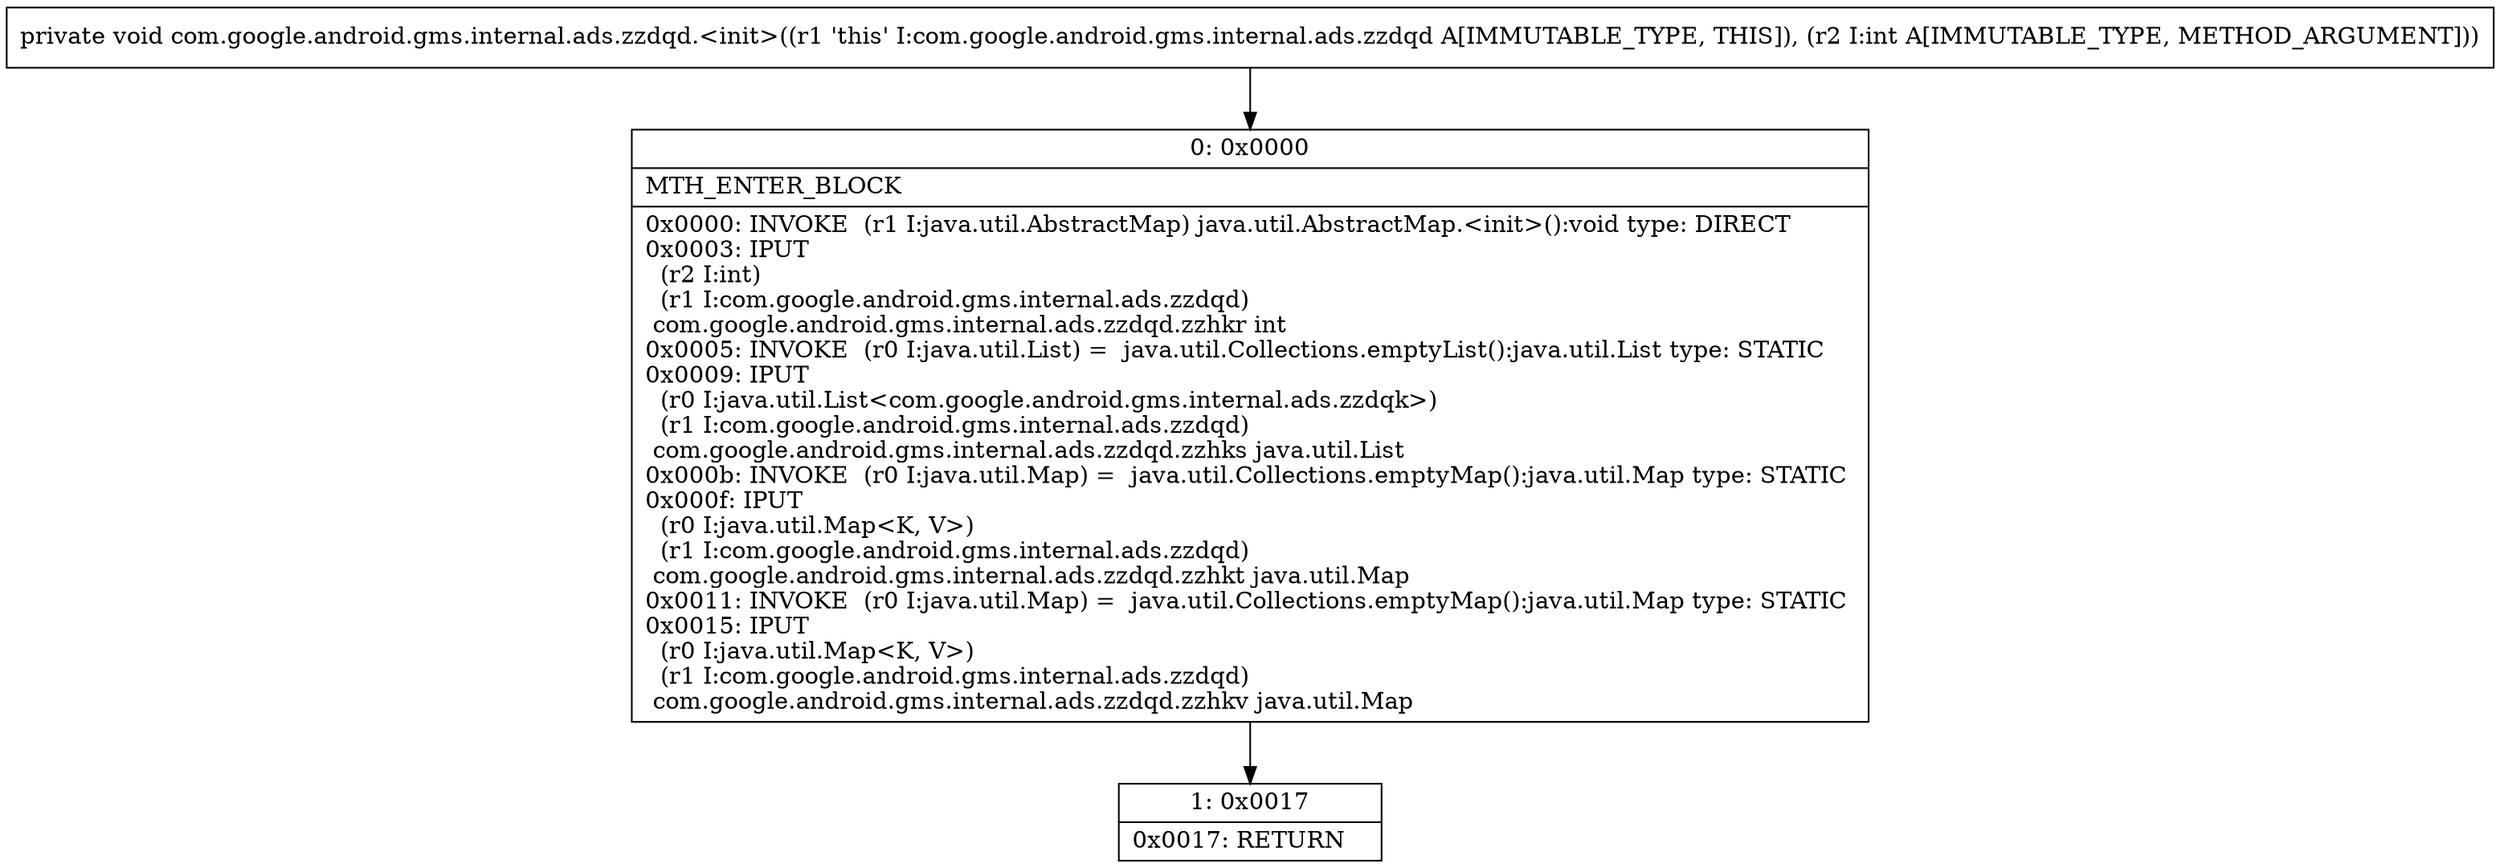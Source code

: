 digraph "CFG forcom.google.android.gms.internal.ads.zzdqd.\<init\>(I)V" {
Node_0 [shape=record,label="{0\:\ 0x0000|MTH_ENTER_BLOCK\l|0x0000: INVOKE  (r1 I:java.util.AbstractMap) java.util.AbstractMap.\<init\>():void type: DIRECT \l0x0003: IPUT  \l  (r2 I:int)\l  (r1 I:com.google.android.gms.internal.ads.zzdqd)\l com.google.android.gms.internal.ads.zzdqd.zzhkr int \l0x0005: INVOKE  (r0 I:java.util.List) =  java.util.Collections.emptyList():java.util.List type: STATIC \l0x0009: IPUT  \l  (r0 I:java.util.List\<com.google.android.gms.internal.ads.zzdqk\>)\l  (r1 I:com.google.android.gms.internal.ads.zzdqd)\l com.google.android.gms.internal.ads.zzdqd.zzhks java.util.List \l0x000b: INVOKE  (r0 I:java.util.Map) =  java.util.Collections.emptyMap():java.util.Map type: STATIC \l0x000f: IPUT  \l  (r0 I:java.util.Map\<K, V\>)\l  (r1 I:com.google.android.gms.internal.ads.zzdqd)\l com.google.android.gms.internal.ads.zzdqd.zzhkt java.util.Map \l0x0011: INVOKE  (r0 I:java.util.Map) =  java.util.Collections.emptyMap():java.util.Map type: STATIC \l0x0015: IPUT  \l  (r0 I:java.util.Map\<K, V\>)\l  (r1 I:com.google.android.gms.internal.ads.zzdqd)\l com.google.android.gms.internal.ads.zzdqd.zzhkv java.util.Map \l}"];
Node_1 [shape=record,label="{1\:\ 0x0017|0x0017: RETURN   \l}"];
MethodNode[shape=record,label="{private void com.google.android.gms.internal.ads.zzdqd.\<init\>((r1 'this' I:com.google.android.gms.internal.ads.zzdqd A[IMMUTABLE_TYPE, THIS]), (r2 I:int A[IMMUTABLE_TYPE, METHOD_ARGUMENT])) }"];
MethodNode -> Node_0;
Node_0 -> Node_1;
}

